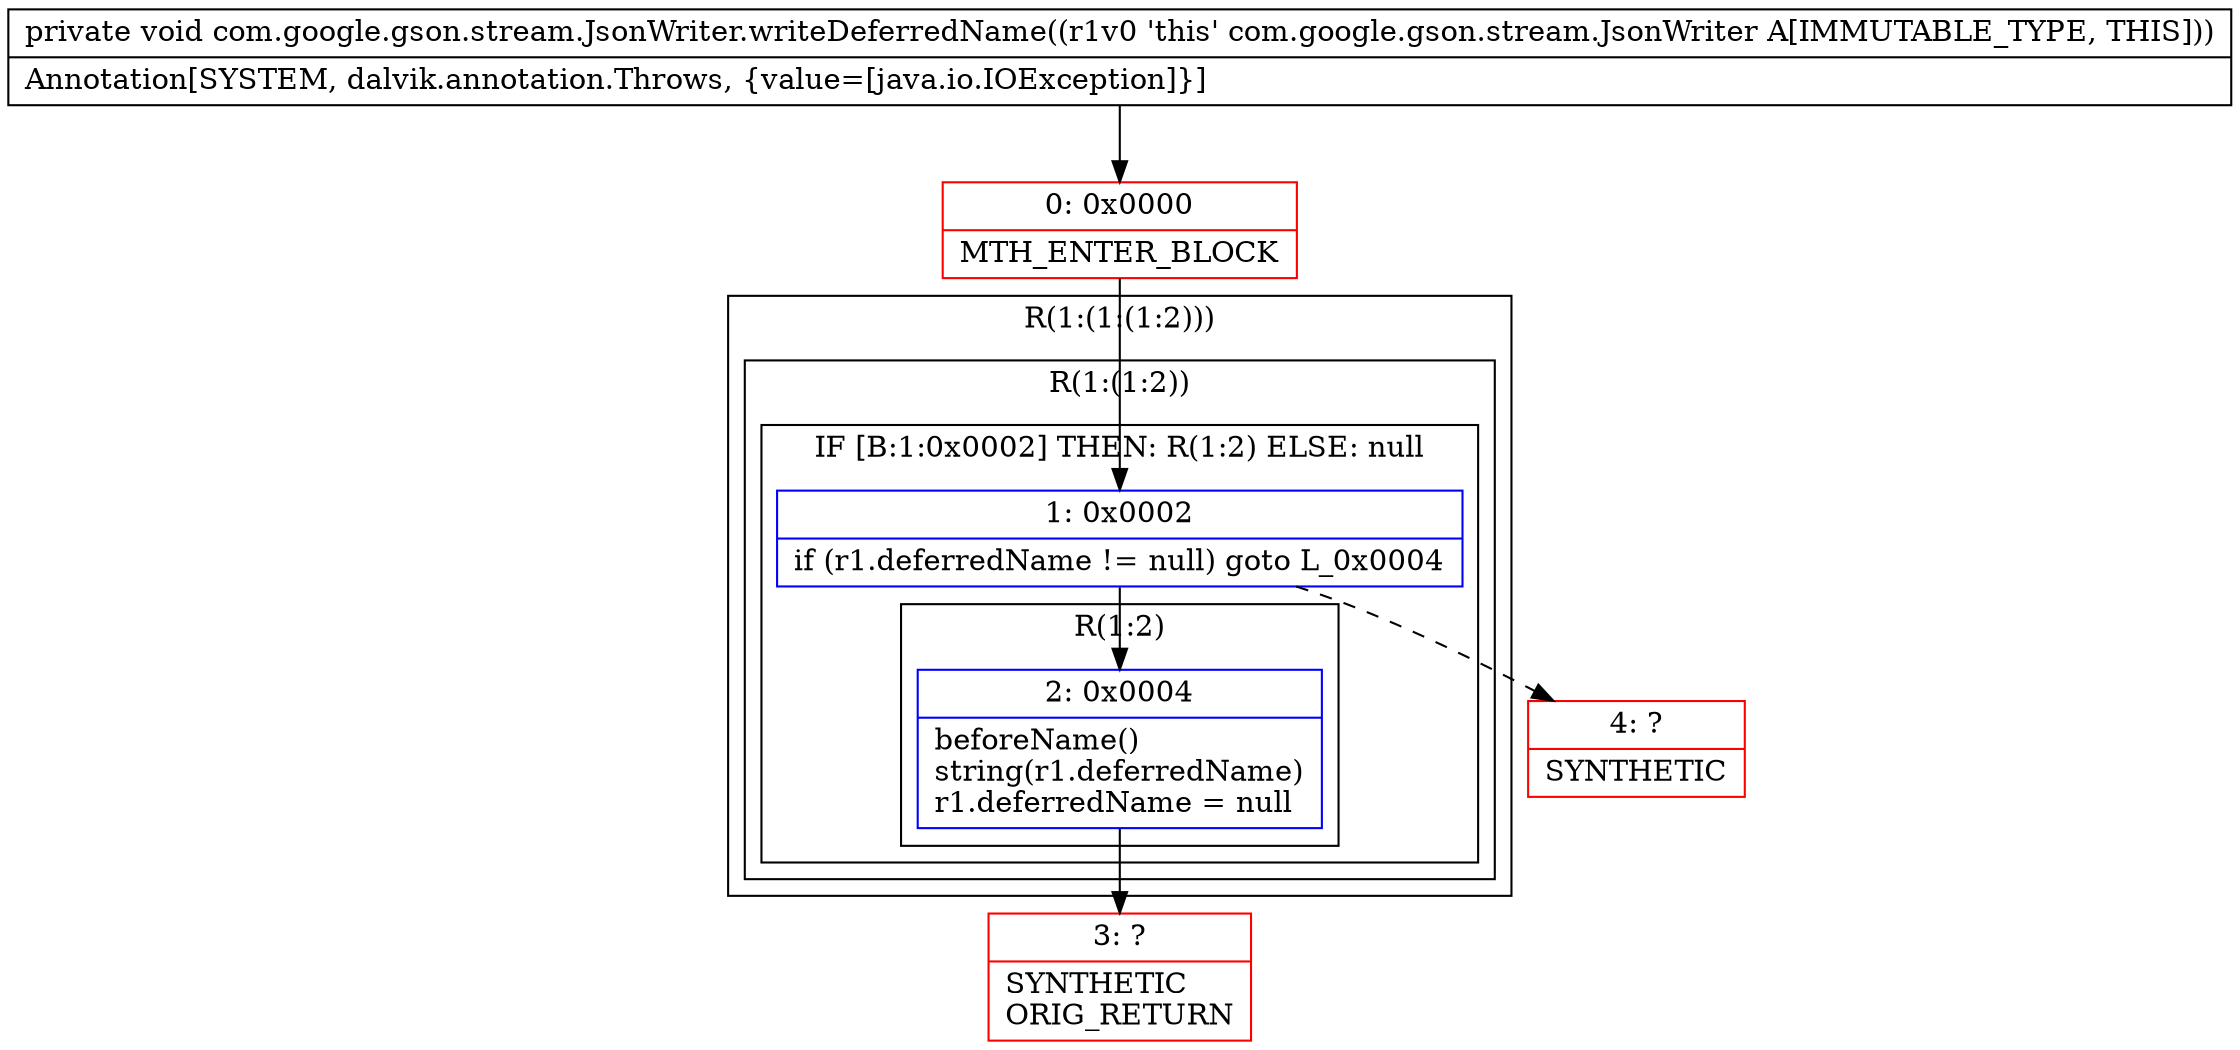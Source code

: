 digraph "CFG forcom.google.gson.stream.JsonWriter.writeDeferredName()V" {
subgraph cluster_Region_1770807450 {
label = "R(1:(1:(1:2)))";
node [shape=record,color=blue];
subgraph cluster_Region_1855254536 {
label = "R(1:(1:2))";
node [shape=record,color=blue];
subgraph cluster_IfRegion_38330680 {
label = "IF [B:1:0x0002] THEN: R(1:2) ELSE: null";
node [shape=record,color=blue];
Node_1 [shape=record,label="{1\:\ 0x0002|if (r1.deferredName != null) goto L_0x0004\l}"];
subgraph cluster_Region_1843382586 {
label = "R(1:2)";
node [shape=record,color=blue];
Node_2 [shape=record,label="{2\:\ 0x0004|beforeName()\lstring(r1.deferredName)\lr1.deferredName = null\l}"];
}
}
}
}
Node_0 [shape=record,color=red,label="{0\:\ 0x0000|MTH_ENTER_BLOCK\l}"];
Node_3 [shape=record,color=red,label="{3\:\ ?|SYNTHETIC\lORIG_RETURN\l}"];
Node_4 [shape=record,color=red,label="{4\:\ ?|SYNTHETIC\l}"];
MethodNode[shape=record,label="{private void com.google.gson.stream.JsonWriter.writeDeferredName((r1v0 'this' com.google.gson.stream.JsonWriter A[IMMUTABLE_TYPE, THIS]))  | Annotation[SYSTEM, dalvik.annotation.Throws, \{value=[java.io.IOException]\}]\l}"];
MethodNode -> Node_0;
Node_1 -> Node_2;
Node_1 -> Node_4[style=dashed];
Node_2 -> Node_3;
Node_0 -> Node_1;
}

